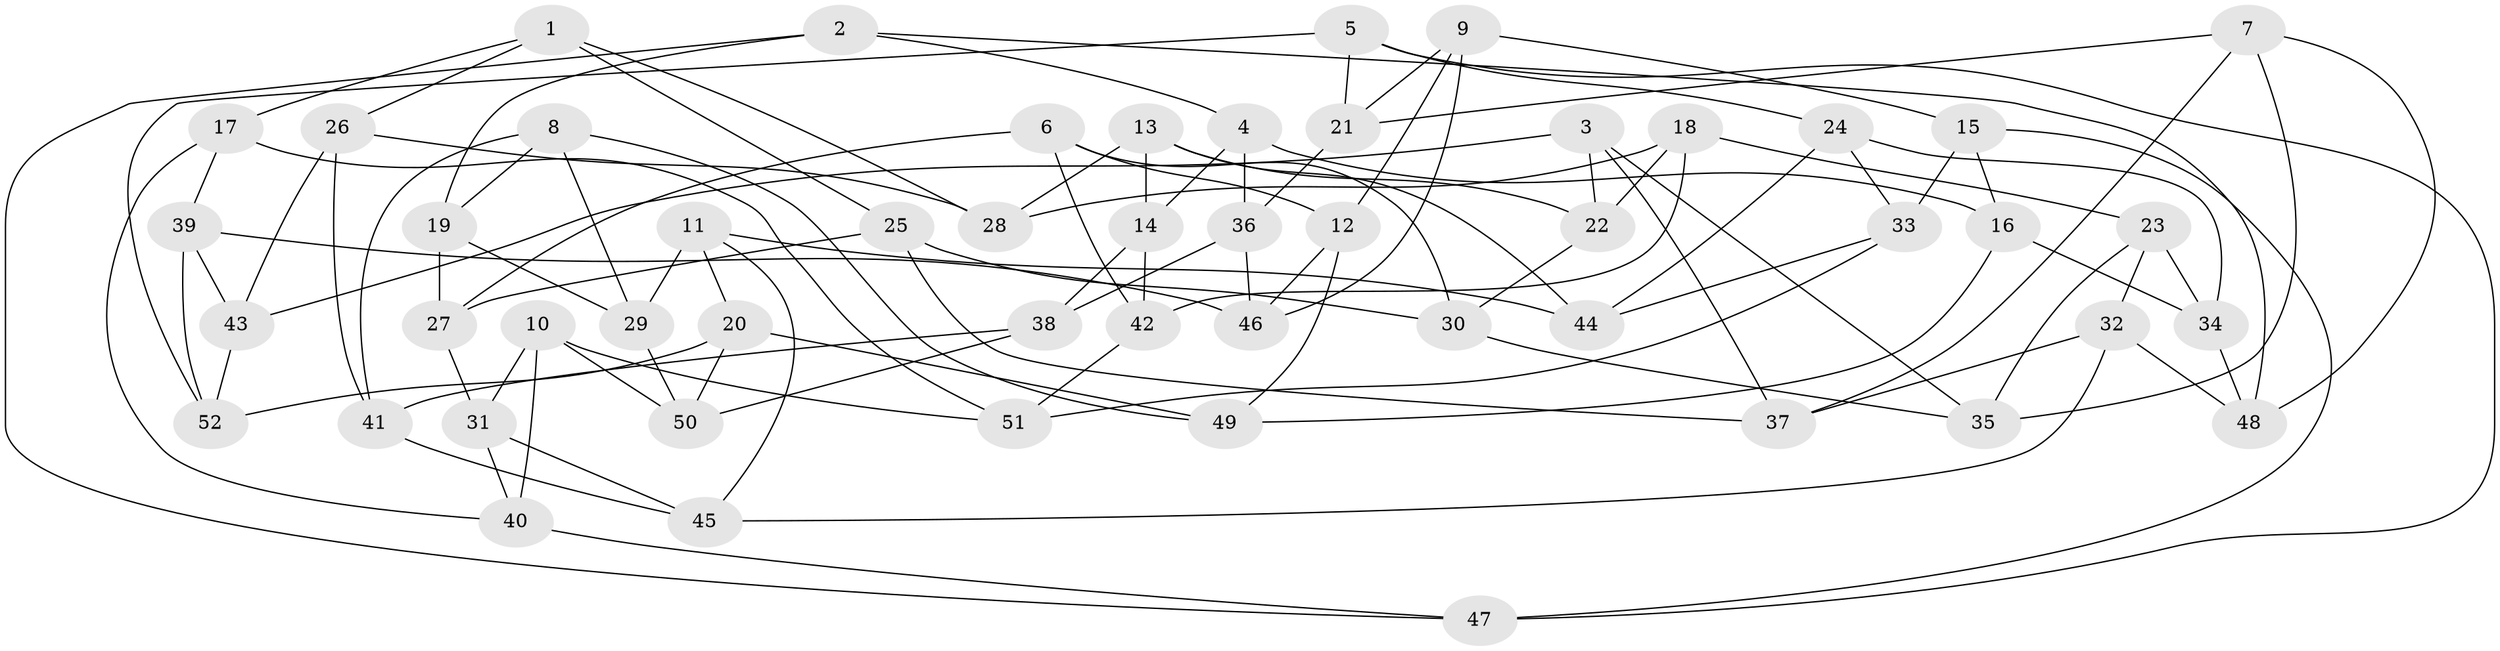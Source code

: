 // Generated by graph-tools (version 1.1) at 2025/11/02/27/25 16:11:45]
// undirected, 52 vertices, 104 edges
graph export_dot {
graph [start="1"]
  node [color=gray90,style=filled];
  1;
  2;
  3;
  4;
  5;
  6;
  7;
  8;
  9;
  10;
  11;
  12;
  13;
  14;
  15;
  16;
  17;
  18;
  19;
  20;
  21;
  22;
  23;
  24;
  25;
  26;
  27;
  28;
  29;
  30;
  31;
  32;
  33;
  34;
  35;
  36;
  37;
  38;
  39;
  40;
  41;
  42;
  43;
  44;
  45;
  46;
  47;
  48;
  49;
  50;
  51;
  52;
  1 -- 25;
  1 -- 26;
  1 -- 17;
  1 -- 28;
  2 -- 48;
  2 -- 47;
  2 -- 19;
  2 -- 4;
  3 -- 37;
  3 -- 43;
  3 -- 35;
  3 -- 22;
  4 -- 16;
  4 -- 14;
  4 -- 36;
  5 -- 52;
  5 -- 24;
  5 -- 47;
  5 -- 21;
  6 -- 27;
  6 -- 30;
  6 -- 42;
  6 -- 12;
  7 -- 35;
  7 -- 21;
  7 -- 37;
  7 -- 48;
  8 -- 29;
  8 -- 19;
  8 -- 49;
  8 -- 41;
  9 -- 46;
  9 -- 12;
  9 -- 21;
  9 -- 15;
  10 -- 51;
  10 -- 40;
  10 -- 31;
  10 -- 50;
  11 -- 20;
  11 -- 44;
  11 -- 45;
  11 -- 29;
  12 -- 49;
  12 -- 46;
  13 -- 14;
  13 -- 44;
  13 -- 22;
  13 -- 28;
  14 -- 38;
  14 -- 42;
  15 -- 33;
  15 -- 47;
  15 -- 16;
  16 -- 49;
  16 -- 34;
  17 -- 39;
  17 -- 51;
  17 -- 40;
  18 -- 28;
  18 -- 42;
  18 -- 23;
  18 -- 22;
  19 -- 29;
  19 -- 27;
  20 -- 50;
  20 -- 52;
  20 -- 49;
  21 -- 36;
  22 -- 30;
  23 -- 32;
  23 -- 35;
  23 -- 34;
  24 -- 44;
  24 -- 34;
  24 -- 33;
  25 -- 30;
  25 -- 37;
  25 -- 27;
  26 -- 41;
  26 -- 28;
  26 -- 43;
  27 -- 31;
  29 -- 50;
  30 -- 35;
  31 -- 40;
  31 -- 45;
  32 -- 45;
  32 -- 37;
  32 -- 48;
  33 -- 51;
  33 -- 44;
  34 -- 48;
  36 -- 38;
  36 -- 46;
  38 -- 50;
  38 -- 41;
  39 -- 46;
  39 -- 52;
  39 -- 43;
  40 -- 47;
  41 -- 45;
  42 -- 51;
  43 -- 52;
}

